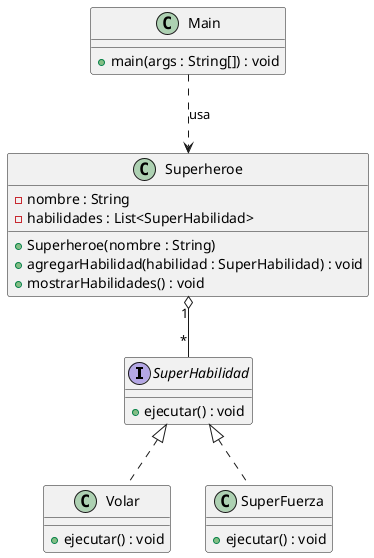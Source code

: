 @startuml
interface SuperHabilidad {
    + ejecutar() : void
}

class Volar {
    + ejecutar() : void
}

class SuperFuerza {
    + ejecutar() : void
}

class Superheroe {
    - nombre : String
    - habilidades : List<SuperHabilidad>
    + Superheroe(nombre : String)
    + agregarHabilidad(habilidad : SuperHabilidad) : void
    + mostrarHabilidades() : void
}

class Main {
    + main(args : String[]) : void
}

SuperHabilidad <|.. Volar
SuperHabilidad <|.. SuperFuerza
Superheroe "1" o-- "*" SuperHabilidad
Main ..> Superheroe : usa

@enduml
